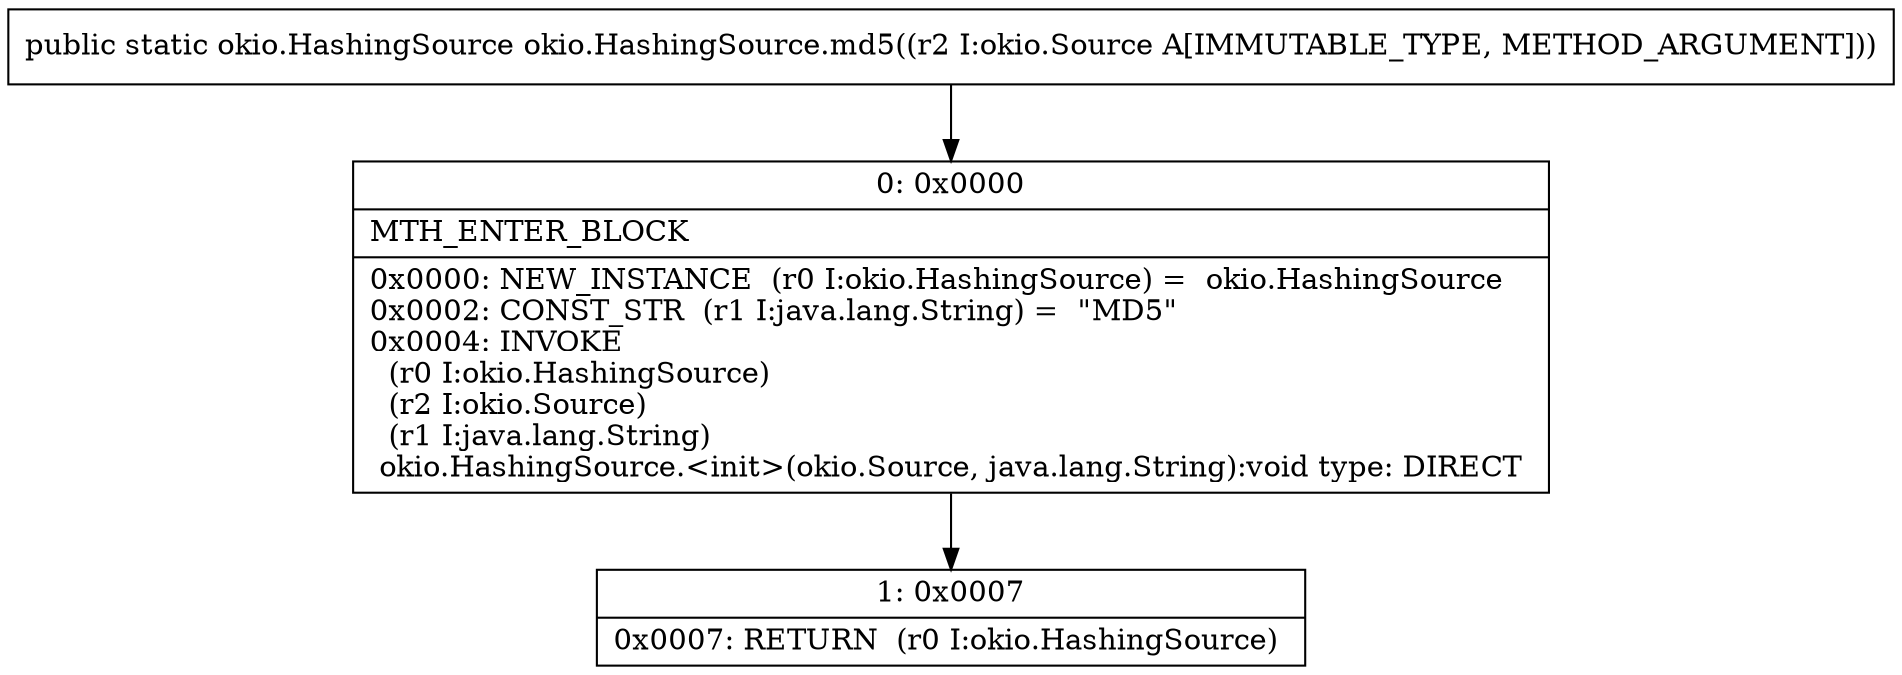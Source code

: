 digraph "CFG forokio.HashingSource.md5(Lokio\/Source;)Lokio\/HashingSource;" {
Node_0 [shape=record,label="{0\:\ 0x0000|MTH_ENTER_BLOCK\l|0x0000: NEW_INSTANCE  (r0 I:okio.HashingSource) =  okio.HashingSource \l0x0002: CONST_STR  (r1 I:java.lang.String) =  \"MD5\" \l0x0004: INVOKE  \l  (r0 I:okio.HashingSource)\l  (r2 I:okio.Source)\l  (r1 I:java.lang.String)\l okio.HashingSource.\<init\>(okio.Source, java.lang.String):void type: DIRECT \l}"];
Node_1 [shape=record,label="{1\:\ 0x0007|0x0007: RETURN  (r0 I:okio.HashingSource) \l}"];
MethodNode[shape=record,label="{public static okio.HashingSource okio.HashingSource.md5((r2 I:okio.Source A[IMMUTABLE_TYPE, METHOD_ARGUMENT])) }"];
MethodNode -> Node_0;
Node_0 -> Node_1;
}


